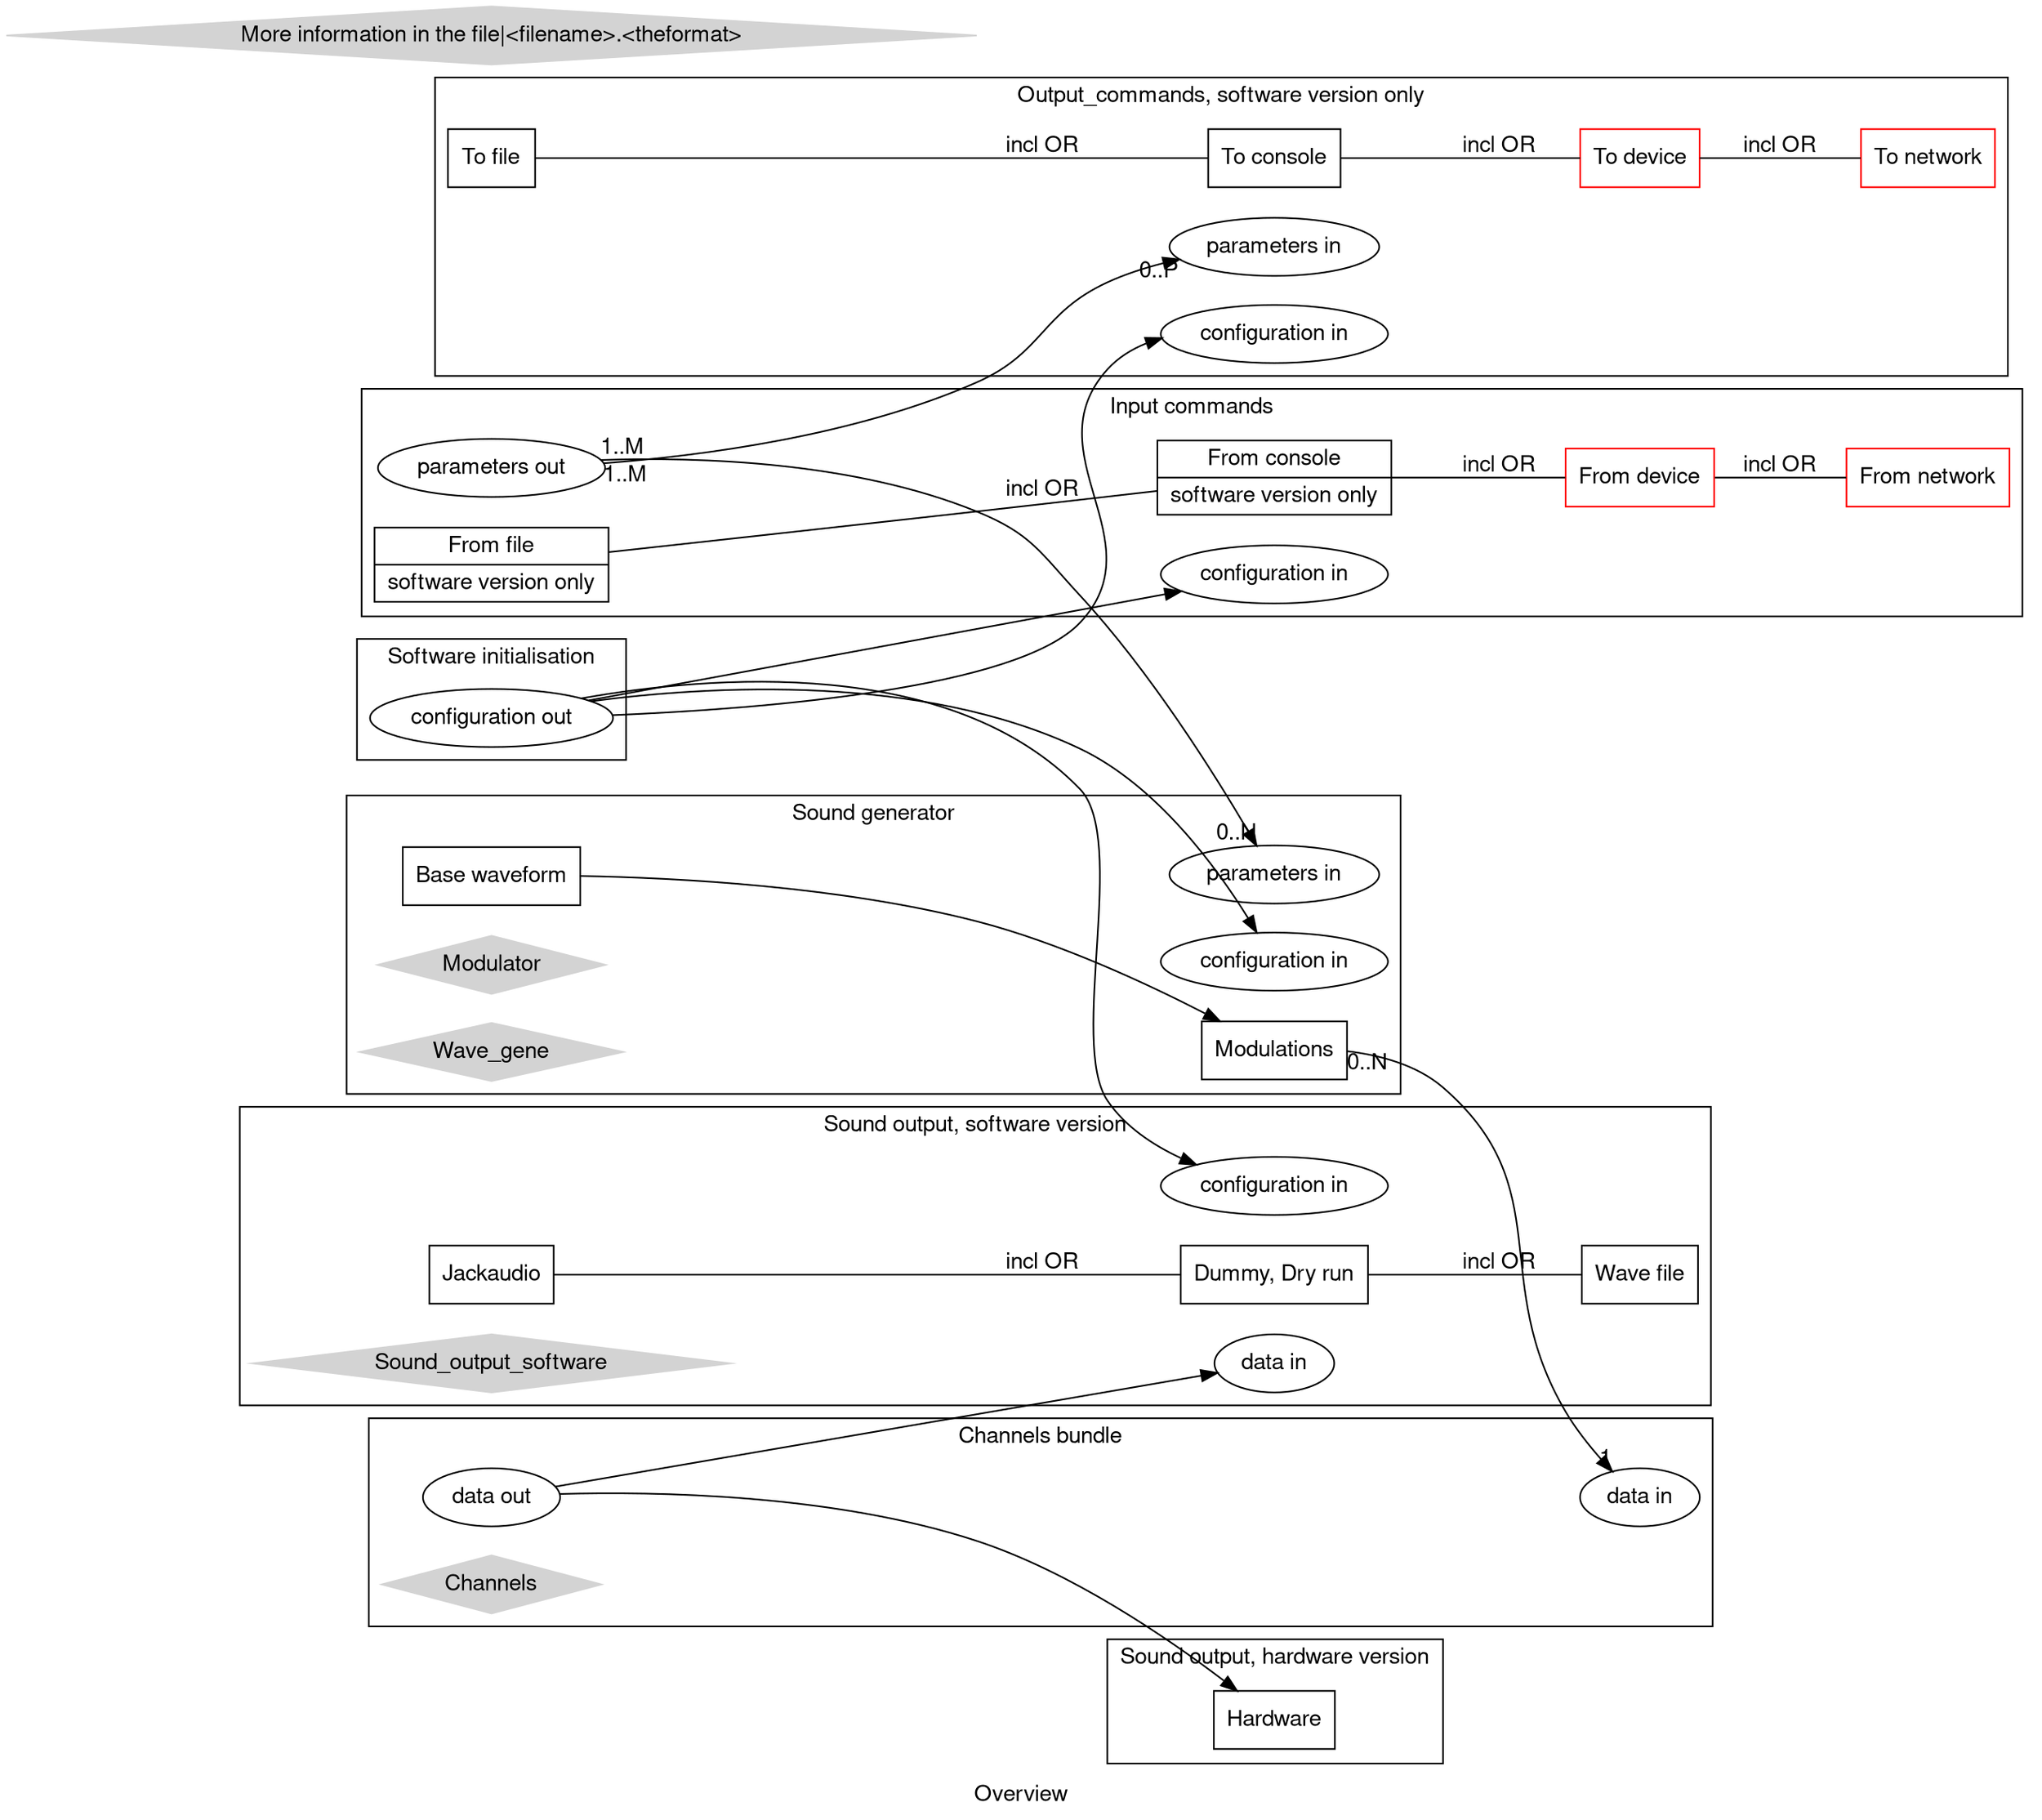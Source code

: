 digraph overview {
		newrank=true;
		comment=""
		comment="Sorry my lisp installation of graphviz is broken. I hope to fix the indentation ASAP"
		comment=""
		 fontname="Helvetica,Arial,sans-sherif"
		 node [fontname="Helvetica,Arial,sans-sherif"]
		 edge [fontname="Helvetica,Arial,sans-sherif"]
		 rankdir=LR;
		 node [shape=record]

		 label="Overview";

		 subgraph cluster_initialisation {
		 		  node [shape=record]
				  label="Software initialisation";
				  node [label="configuration out";shape=ellipse] "n_init_output";
		 }
		 subgraph cluster_input_commands {
		 		  node [shape=record]
				  label="Input commands";
				  subgraph n_input_cmd {
				  				  node [label="From file|software version only"] "n_input_cmd_file";
				  				  node [label="From console|software version only"] "n_input_cmd_stdio";
				  				  node [label="From device";color=red] "n_input_cmd_device";
				  				  node [label="From network";color=red] "n_input_cmd_net";
				  }
				  node [label="parameters out";shape=ellipse] "n_input_commands_output";
				  node [label="configuration in";shape=ellipse] "n_input_commands_config";
				  n_input_cmd_file -> n_input_cmd_stdio -> n_input_cmd_device -> n_input_cmd_net [label="incl OR";dir=none];
		 }
		 subgraph cluster_output_commands {
		 		  node [shape=record]
				  label="Output_commands, software version only";
				  subgraph n_output_cmd {
				  				  node [label="To file"] "n_output_cmd_file";
				  				  node [label="To console"] "n_output_cmd_stdio";
				  				  node [label="To device";color=red] "n_output_cmd_device";
				  				  node [label="To network";color=red] "n_output_cmd_net";
				  }
				  node [label="parameters in";shape=ellipse] "n_output_commands_params";
				  node [label="configuration in";shape=ellipse] "n_output_commands_config";
				  n_output_cmd_file -> n_output_cmd_stdio -> n_output_cmd_device -> n_output_cmd_net [label="incl OR";dir=none];
		 }
		 subgraph cluster_sound_gene_0 {
		 		  node [shape=record]
		 		  label="Sound generator";
		 		  node [label="Base waveform"] base_waveform;
		 		  node [label="Modulations"] base_modulations;
				  node [label="parameters in";shape=ellipse] "n_base_waveform_params";
				  "base_waveform" -> "base_modulations";
				  node [label="configuration in";shape=ellipse] "n_base_waveform_config";
				  node [label="Modulator";shape=diamond;style=filled;color=lightgrey] "links_modulator"
				  node [label="Wave_gene";shape=diamond;style=filled;color=lightgrey] "links_wavegene"
		 }

		 subgraph cluster_sound_software {
		 		  label="Sound output, software version";
		 		  node [label="Jackaudio"] "n_output_jack";
  		 		  node [label="Dummy, Dry run"] "n_output_dummy";
  		 		  node [label="Wave file"] "n_output_wavefile";

		 		  node [label="configuration in";shape=ellipse] "n_output_config";
				  node [label="data in";shape=ellipse] "n_output_software";
				  n_output_jack -> n_output_dummy -> n_output_wavefile [label="incl OR";dir=none];
				  node [label="Sound_output_software";shape=diamond;style=filled;color=lightgrey] "links_sound_output_software"
				  }

		 subgraph cluster_sound_hardware {
		 		  label="Sound output, hardware version";
		 		  node [label="Hardware"] n_output_hardware;
				  }

		 subgraph cluster_bundle_channels {
				  node[shape=record]
				  node [label="data in";shape=ellipse] "n_bundle_in";
				  node [label="data out";shape=ellipse] "n_bundle_out";
		 		  label="Channels bundle";
				  node [label="Channels";shape=diamond;style=filled;color=lightgrey] "links_channels"
		 }
		 "n_init_output" -> "n_input_commands_config";
		 "n_init_output" -> "n_output_commands_config";
		 "n_init_output" -> "n_base_waveform_config";
		 "n_init_output" -> "n_output_config";
		 "n_input_commands_output" -> "n_output_commands_params" [headlabel="0..P";taillabel="1..M"];
		 "n_input_commands_output" -> "n_base_waveform_params" [headlabel="0..N";taillabel="1..M"];
		 "base_modulations" -> n_bundle_in [headlabel="1";taillabel="0..N"];
		 n_bundle_out -> n_output_software;
		 n_bundle_out -> n_output_hardware;

	     node [label="More information in the file|<filename>.<theformat>";shape=diamond;style=filled;color=lightgrey] "links_legenda"
}
